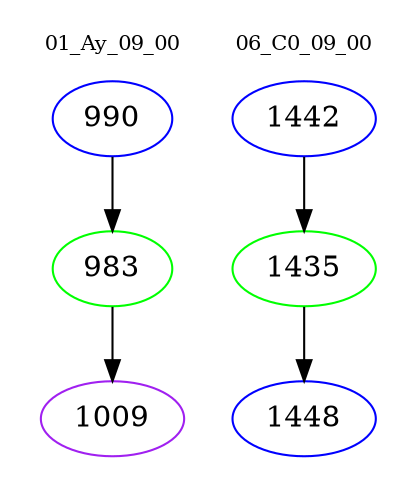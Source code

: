 digraph{
subgraph cluster_0 {
color = white
label = "01_Ay_09_00";
fontsize=10;
T0_990 [label="990", color="blue"]
T0_990 -> T0_983 [color="black"]
T0_983 [label="983", color="green"]
T0_983 -> T0_1009 [color="black"]
T0_1009 [label="1009", color="purple"]
}
subgraph cluster_1 {
color = white
label = "06_C0_09_00";
fontsize=10;
T1_1442 [label="1442", color="blue"]
T1_1442 -> T1_1435 [color="black"]
T1_1435 [label="1435", color="green"]
T1_1435 -> T1_1448 [color="black"]
T1_1448 [label="1448", color="blue"]
}
}
